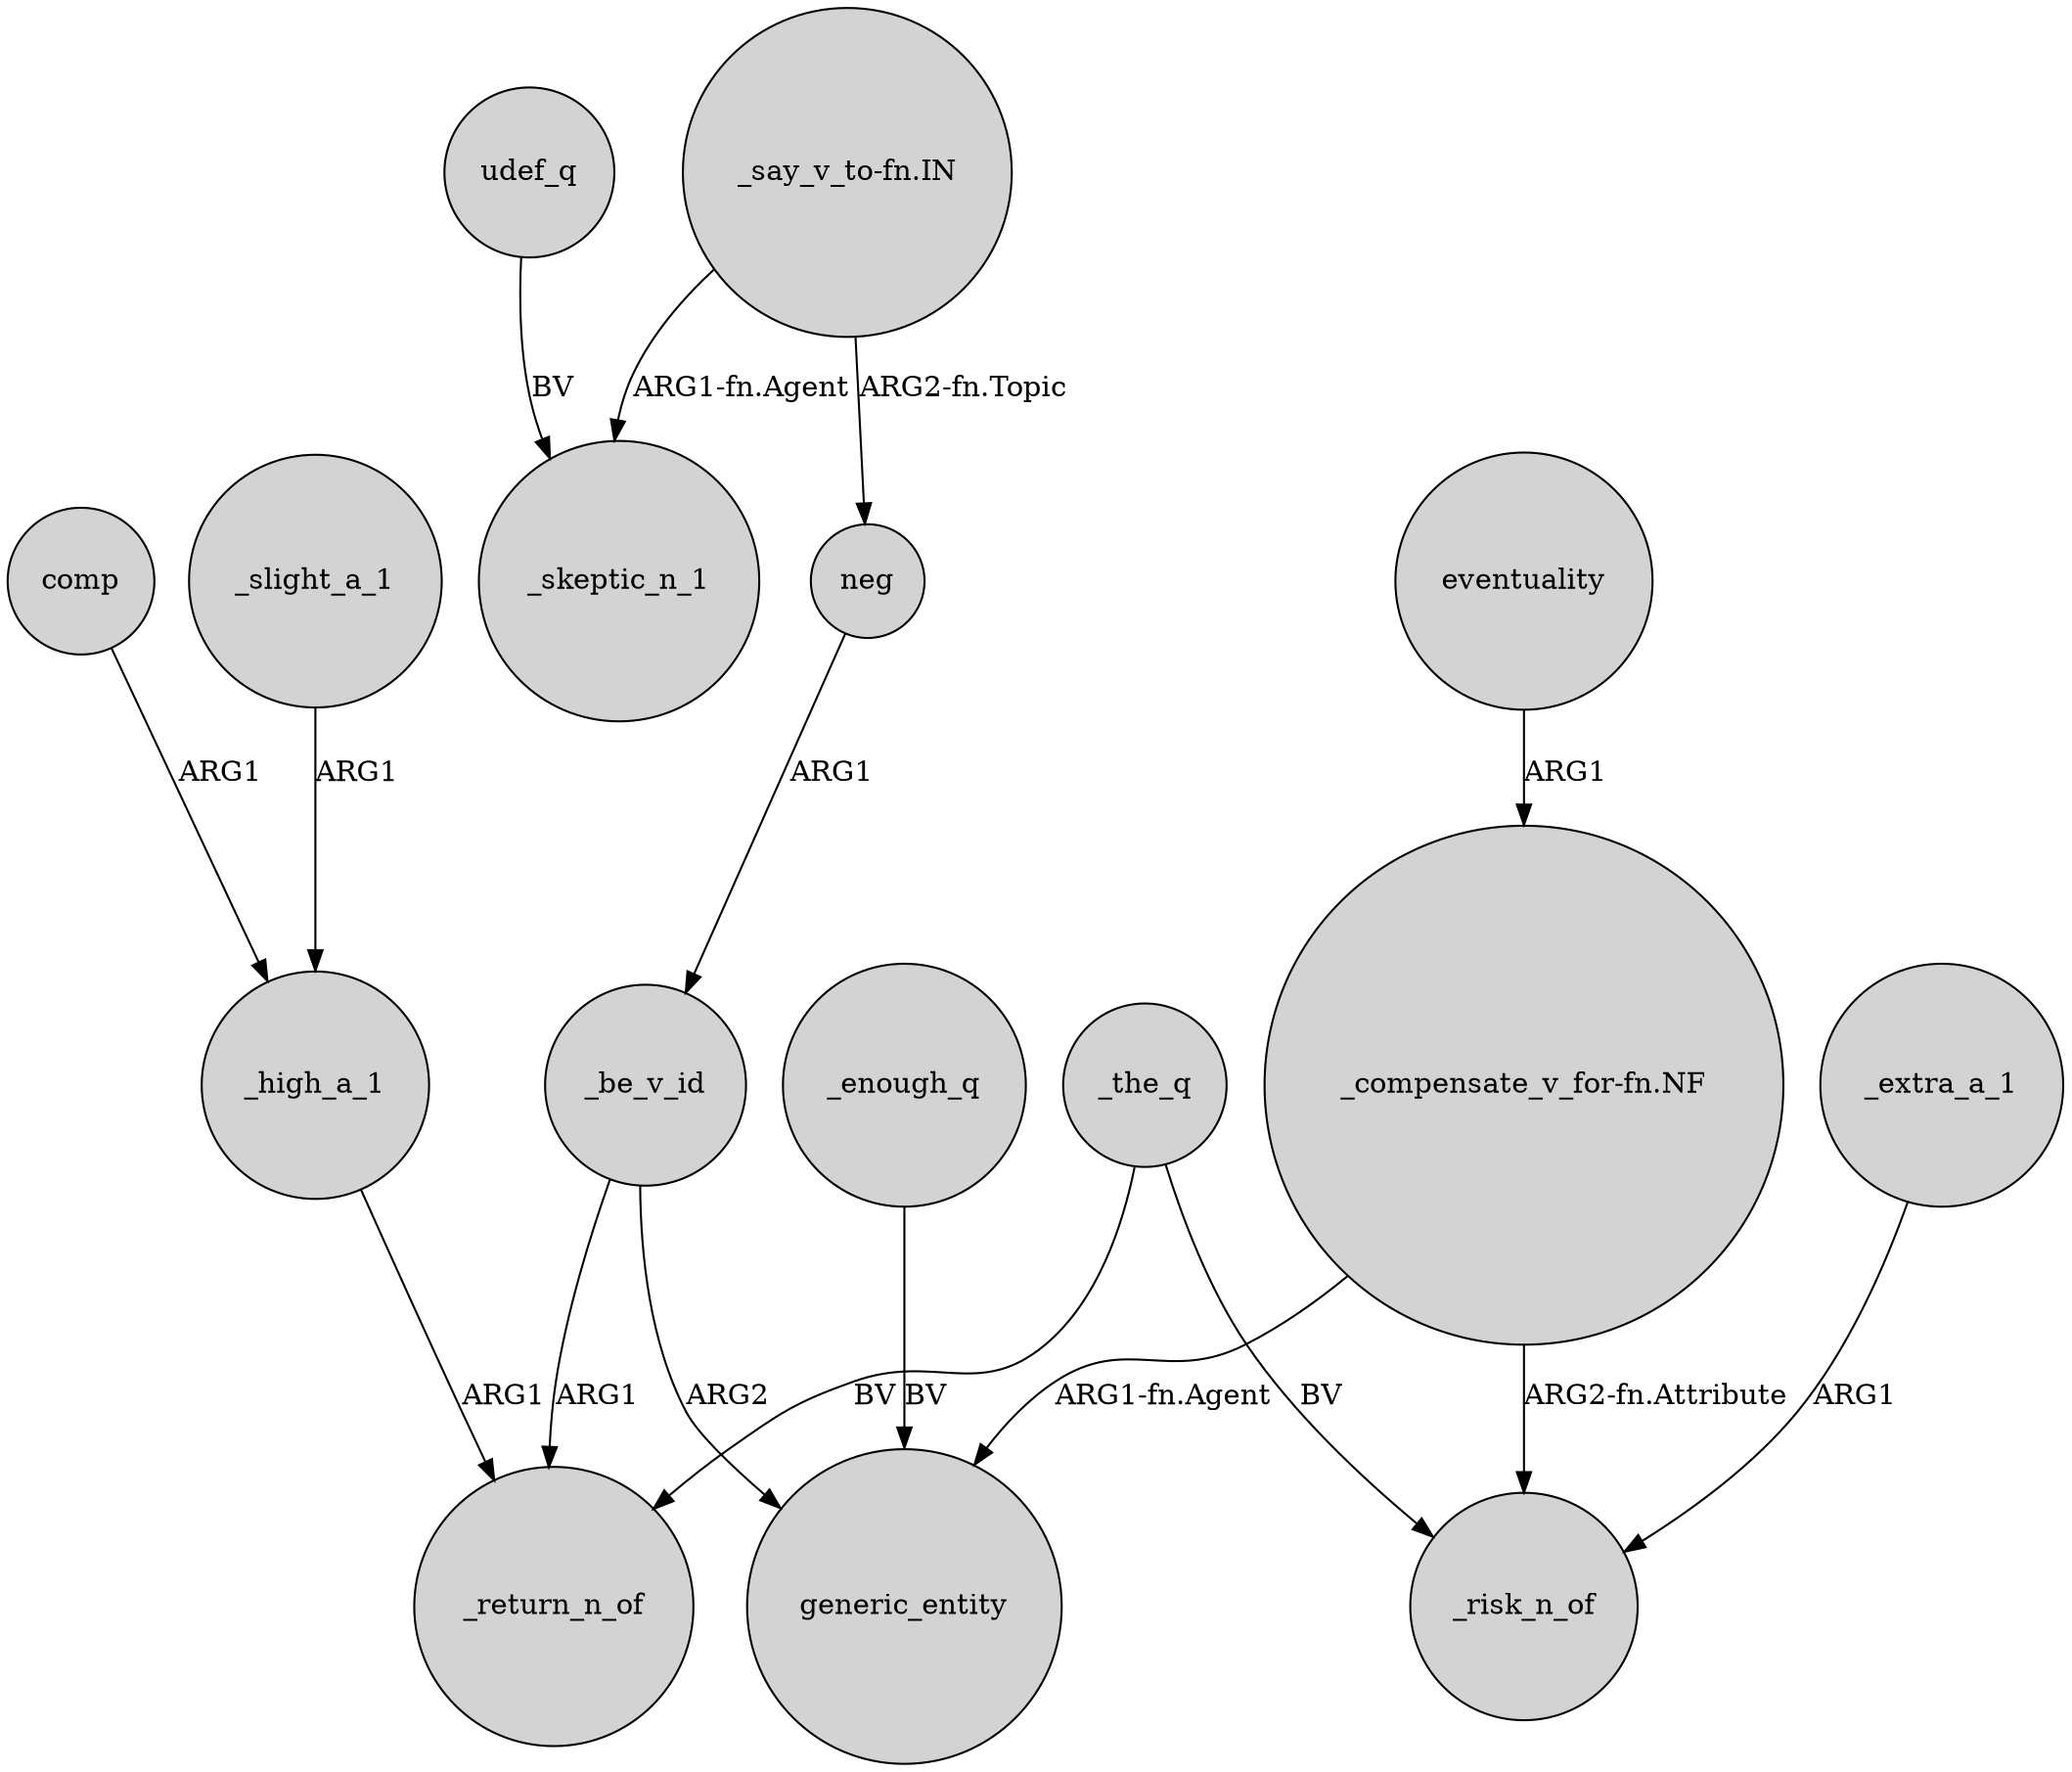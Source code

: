 digraph {
	node [shape=circle style=filled]
	_enough_q -> generic_entity [label=BV]
	"_compensate_v_for-fn.NF" -> generic_entity [label="ARG1-fn.Agent"]
	eventuality -> "_compensate_v_for-fn.NF" [label=ARG1]
	_be_v_id -> _return_n_of [label=ARG1]
	"_say_v_to-fn.IN" -> neg [label="ARG2-fn.Topic"]
	_high_a_1 -> _return_n_of [label=ARG1]
	neg -> _be_v_id [label=ARG1]
	_the_q -> _return_n_of [label=BV]
	comp -> _high_a_1 [label=ARG1]
	_be_v_id -> generic_entity [label=ARG2]
	_slight_a_1 -> _high_a_1 [label=ARG1]
	_extra_a_1 -> _risk_n_of [label=ARG1]
	_the_q -> _risk_n_of [label=BV]
	"_compensate_v_for-fn.NF" -> _risk_n_of [label="ARG2-fn.Attribute"]
	"_say_v_to-fn.IN" -> _skeptic_n_1 [label="ARG1-fn.Agent"]
	udef_q -> _skeptic_n_1 [label=BV]
}
